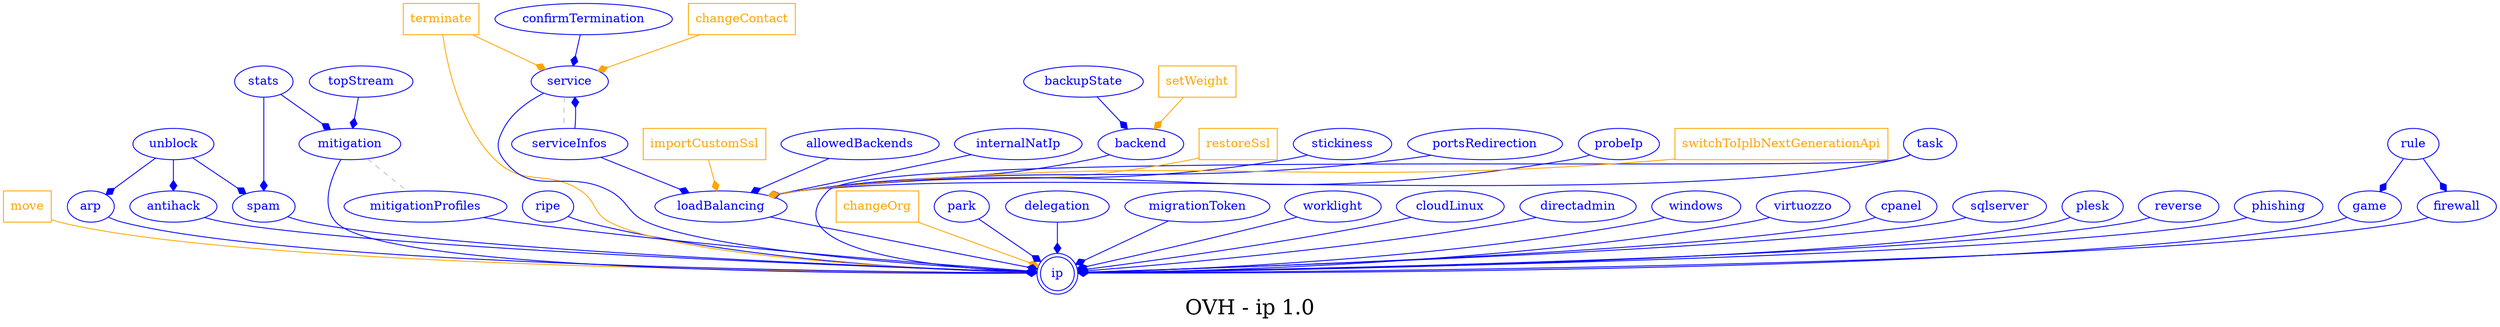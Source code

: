 digraph LexiconGraph {
graph[label="OVH - ip 1.0", fontsize=24]
splines=true
"ip" [color=blue, fontcolor=blue, shape=doublecircle]
"move" [color=orange, fontcolor=orange, shape=box]
"move" -> "ip" [color=orange, fontcolor=orange, arrowhead=diamond, arrowtail=none]
"arp" -> "ip" [color=blue, fontcolor=blue, arrowhead=diamond, arrowtail=none]
"arp" [color=blue, fontcolor=blue, shape=ellipse]
"unblock" -> "arp" [color=blue, fontcolor=blue, arrowhead=diamond, arrowtail=none]
"unblock" [color=blue, fontcolor=blue, shape=ellipse]
"ripe" -> "ip" [color=blue, fontcolor=blue, arrowhead=diamond, arrowtail=none]
"ripe" [color=blue, fontcolor=blue, shape=ellipse]
"terminate" [color=orange, fontcolor=orange, shape=box]
"terminate" -> "ip" [color=orange, fontcolor=orange, arrowhead=diamond, arrowtail=none]
"changeOrg" [color=orange, fontcolor=orange, shape=box]
"changeOrg" -> "ip" [color=orange, fontcolor=orange, arrowhead=diamond, arrowtail=none]
"park" -> "ip" [color=blue, fontcolor=blue, arrowhead=diamond, arrowtail=none]
"park" [color=blue, fontcolor=blue, shape=ellipse]
"spam" -> "ip" [color=blue, fontcolor=blue, arrowhead=diamond, arrowtail=none]
"spam" [color=blue, fontcolor=blue, shape=ellipse]
"unblock" -> "spam" [color=blue, fontcolor=blue, arrowhead=diamond, arrowtail=none]
"stats" -> "spam" [color=blue, fontcolor=blue, arrowhead=diamond, arrowtail=none]
"stats" [color=blue, fontcolor=blue, shape=ellipse]
"delegation" -> "ip" [color=blue, fontcolor=blue, arrowhead=diamond, arrowtail=none]
"delegation" [color=blue, fontcolor=blue, shape=ellipse]
"migrationToken" -> "ip" [color=blue, fontcolor=blue, arrowhead=diamond, arrowtail=none]
"migrationToken" [color=blue, fontcolor=blue, shape=ellipse]
"mitigationProfiles" -> "ip" [color=blue, fontcolor=blue, arrowhead=diamond, arrowtail=none]
"mitigationProfiles" [color=blue, fontcolor=blue, shape=ellipse]
"mitigation" -> "mitigationProfiles" [color=grey, fontcolor=grey, arrowhead=none, arrowtail=none, style=dashed]
"task" -> "ip" [color=blue, fontcolor=blue, arrowhead=diamond, arrowtail=none]
"task" [color=blue, fontcolor=blue, shape=ellipse]
"worklight" -> "ip" [color=blue, fontcolor=blue, arrowhead=diamond, arrowtail=none]
"worklight" [color=blue, fontcolor=blue, shape=ellipse]
"cloudLinux" -> "ip" [color=blue, fontcolor=blue, arrowhead=diamond, arrowtail=none]
"cloudLinux" [color=blue, fontcolor=blue, shape=ellipse]
"directadmin" -> "ip" [color=blue, fontcolor=blue, arrowhead=diamond, arrowtail=none]
"directadmin" [color=blue, fontcolor=blue, shape=ellipse]
"windows" -> "ip" [color=blue, fontcolor=blue, arrowhead=diamond, arrowtail=none]
"windows" [color=blue, fontcolor=blue, shape=ellipse]
"virtuozzo" -> "ip" [color=blue, fontcolor=blue, arrowhead=diamond, arrowtail=none]
"virtuozzo" [color=blue, fontcolor=blue, shape=ellipse]
"cpanel" -> "ip" [color=blue, fontcolor=blue, arrowhead=diamond, arrowtail=none]
"cpanel" [color=blue, fontcolor=blue, shape=ellipse]
"sqlserver" -> "ip" [color=blue, fontcolor=blue, arrowhead=diamond, arrowtail=none]
"sqlserver" [color=blue, fontcolor=blue, shape=ellipse]
"plesk" -> "ip" [color=blue, fontcolor=blue, arrowhead=diamond, arrowtail=none]
"plesk" [color=blue, fontcolor=blue, shape=ellipse]
"mitigation" -> "ip" [color=blue, fontcolor=blue, arrowhead=diamond, arrowtail=none]
"mitigation" [color=blue, fontcolor=blue, shape=ellipse]
"stats" -> "mitigation" [color=blue, fontcolor=blue, arrowhead=diamond, arrowtail=none]
"topStream" -> "mitigation" [color=blue, fontcolor=blue, arrowhead=diamond, arrowtail=none]
"topStream" [color=blue, fontcolor=blue, shape=ellipse]
"reverse" -> "ip" [color=blue, fontcolor=blue, arrowhead=diamond, arrowtail=none]
"reverse" [color=blue, fontcolor=blue, shape=ellipse]
"antihack" -> "ip" [color=blue, fontcolor=blue, arrowhead=diamond, arrowtail=none]
"antihack" [color=blue, fontcolor=blue, shape=ellipse]
"unblock" -> "antihack" [color=blue, fontcolor=blue, arrowhead=diamond, arrowtail=none]
"phishing" -> "ip" [color=blue, fontcolor=blue, arrowhead=diamond, arrowtail=none]
"phishing" [color=blue, fontcolor=blue, shape=ellipse]
"game" -> "ip" [color=blue, fontcolor=blue, arrowhead=diamond, arrowtail=none]
"game" [color=blue, fontcolor=blue, shape=ellipse]
"rule" -> "game" [color=blue, fontcolor=blue, arrowhead=diamond, arrowtail=none]
"rule" [color=blue, fontcolor=blue, shape=ellipse]
"firewall" -> "ip" [color=blue, fontcolor=blue, arrowhead=diamond, arrowtail=none]
"firewall" [color=blue, fontcolor=blue, shape=ellipse]
"rule" -> "firewall" [color=blue, fontcolor=blue, arrowhead=diamond, arrowtail=none]
"loadBalancing" -> "ip" [color=blue, fontcolor=blue, arrowhead=diamond, arrowtail=none]
"loadBalancing" [color=blue, fontcolor=blue, shape=ellipse]
"serviceInfos" -> "loadBalancing" [color=blue, fontcolor=blue, arrowhead=diamond, arrowtail=none]
"serviceInfos" [color=blue, fontcolor=blue, shape=ellipse]
"service" -> "serviceInfos" [color=grey, fontcolor=grey, arrowhead=none, arrowtail=none, style=dashed]
"importCustomSsl" [color=orange, fontcolor=orange, shape=box]
"importCustomSsl" -> "loadBalancing" [color=orange, fontcolor=orange, arrowhead=diamond, arrowtail=none]
"allowedBackends" -> "loadBalancing" [color=blue, fontcolor=blue, arrowhead=diamond, arrowtail=none]
"allowedBackends" [color=blue, fontcolor=blue, shape=ellipse]
"internalNatIp" -> "loadBalancing" [color=blue, fontcolor=blue, arrowhead=diamond, arrowtail=none]
"internalNatIp" [color=blue, fontcolor=blue, shape=ellipse]
"backend" -> "loadBalancing" [color=blue, fontcolor=blue, arrowhead=diamond, arrowtail=none]
"backend" [color=blue, fontcolor=blue, shape=ellipse]
"backupState" -> "backend" [color=blue, fontcolor=blue, arrowhead=diamond, arrowtail=none]
"backupState" [color=blue, fontcolor=blue, shape=ellipse]
"setWeight" [color=orange, fontcolor=orange, shape=box]
"setWeight" -> "backend" [color=orange, fontcolor=orange, arrowhead=diamond, arrowtail=none]
"task" -> "loadBalancing" [color=blue, fontcolor=blue, arrowhead=diamond, arrowtail=none]
"restoreSsl" [color=orange, fontcolor=orange, shape=box]
"restoreSsl" -> "loadBalancing" [color=orange, fontcolor=orange, arrowhead=diamond, arrowtail=none]
"stickiness" -> "loadBalancing" [color=blue, fontcolor=blue, arrowhead=diamond, arrowtail=none]
"stickiness" [color=blue, fontcolor=blue, shape=ellipse]
"portsRedirection" -> "loadBalancing" [color=blue, fontcolor=blue, arrowhead=diamond, arrowtail=none]
"portsRedirection" [color=blue, fontcolor=blue, shape=ellipse]
"probeIp" -> "loadBalancing" [color=blue, fontcolor=blue, arrowhead=diamond, arrowtail=none]
"probeIp" [color=blue, fontcolor=blue, shape=ellipse]
"switchToIplbNextGenerationApi" [color=orange, fontcolor=orange, shape=box]
"switchToIplbNextGenerationApi" -> "loadBalancing" [color=orange, fontcolor=orange, arrowhead=diamond, arrowtail=none]
"service" -> "ip" [color=blue, fontcolor=blue, arrowhead=diamond, arrowtail=none]
"service" [color=blue, fontcolor=blue, shape=ellipse]
"serviceInfos" -> "service" [color=blue, fontcolor=blue, arrowhead=diamond, arrowtail=none]
"confirmTermination" -> "service" [color=blue, fontcolor=blue, arrowhead=diamond, arrowtail=none]
"confirmTermination" [color=blue, fontcolor=blue, shape=ellipse]
"terminate" -> "service" [color=orange, fontcolor=orange, arrowhead=diamond, arrowtail=none]
"changeContact" [color=orange, fontcolor=orange, shape=box]
"changeContact" -> "service" [color=orange, fontcolor=orange, arrowhead=diamond, arrowtail=none]
}
